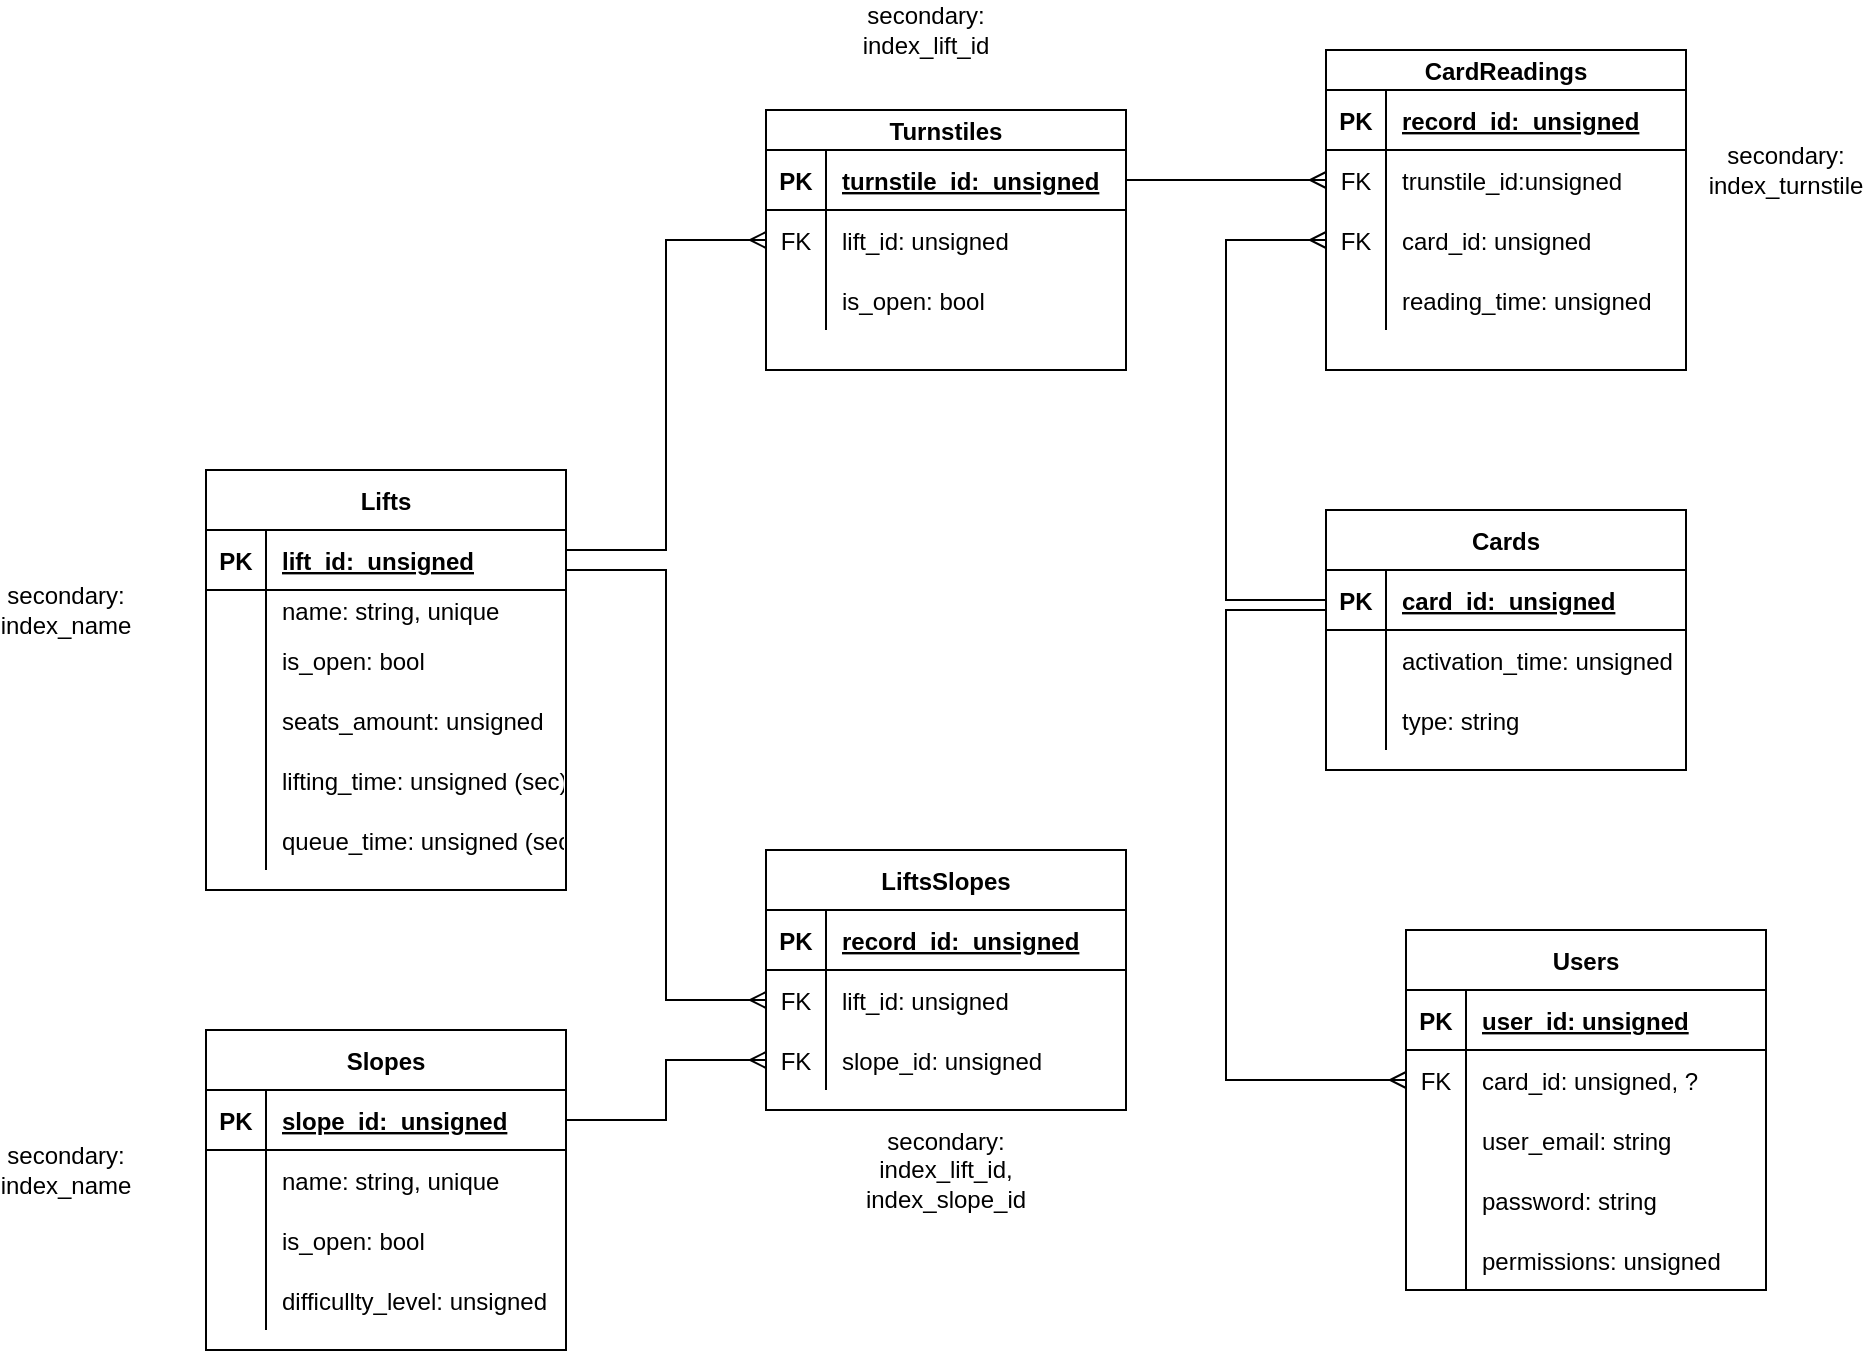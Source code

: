 <mxfile version="13.9.9" type="device"><diagram id="GbAxHkQEyQ_dzxyDIb_W" name="Страница 1"><mxGraphModel dx="1367" dy="2089" grid="1" gridSize="10" guides="1" tooltips="1" connect="1" arrows="1" fold="1" page="1" pageScale="1" pageWidth="827" pageHeight="1169" math="0" shadow="0"><root><mxCell id="0"/><mxCell id="1" parent="0"/><mxCell id="ZAmc_CO9GYqVAS0Sx-hQ-17" value="Cards" style="shape=table;startSize=30;container=1;collapsible=1;childLayout=tableLayout;fixedRows=1;rowLines=0;fontStyle=1;align=center;resizeLast=1;" parent="1" vertex="1"><mxGeometry x="420" y="110" width="180" height="130" as="geometry"/></mxCell><mxCell id="ZAmc_CO9GYqVAS0Sx-hQ-18" value="" style="shape=partialRectangle;collapsible=0;dropTarget=0;pointerEvents=0;fillColor=none;top=0;left=0;bottom=1;right=0;points=[[0,0.5],[1,0.5]];portConstraint=eastwest;" parent="ZAmc_CO9GYqVAS0Sx-hQ-17" vertex="1"><mxGeometry y="30" width="180" height="30" as="geometry"/></mxCell><mxCell id="ZAmc_CO9GYqVAS0Sx-hQ-19" value="PK" style="shape=partialRectangle;connectable=0;fillColor=none;top=0;left=0;bottom=0;right=0;fontStyle=1;overflow=hidden;" parent="ZAmc_CO9GYqVAS0Sx-hQ-18" vertex="1"><mxGeometry width="30" height="30" as="geometry"/></mxCell><mxCell id="ZAmc_CO9GYqVAS0Sx-hQ-20" value="card_id:  unsigned" style="shape=partialRectangle;connectable=0;fillColor=none;top=0;left=0;bottom=0;right=0;align=left;spacingLeft=6;fontStyle=5;overflow=hidden;" parent="ZAmc_CO9GYqVAS0Sx-hQ-18" vertex="1"><mxGeometry x="30" width="150" height="30" as="geometry"/></mxCell><mxCell id="ZAmc_CO9GYqVAS0Sx-hQ-21" value="" style="shape=partialRectangle;collapsible=0;dropTarget=0;pointerEvents=0;fillColor=none;top=0;left=0;bottom=0;right=0;points=[[0,0.5],[1,0.5]];portConstraint=eastwest;" parent="ZAmc_CO9GYqVAS0Sx-hQ-17" vertex="1"><mxGeometry y="60" width="180" height="30" as="geometry"/></mxCell><mxCell id="ZAmc_CO9GYqVAS0Sx-hQ-22" value="" style="shape=partialRectangle;connectable=0;fillColor=none;top=0;left=0;bottom=0;right=0;editable=1;overflow=hidden;" parent="ZAmc_CO9GYqVAS0Sx-hQ-21" vertex="1"><mxGeometry width="30" height="30" as="geometry"/></mxCell><mxCell id="ZAmc_CO9GYqVAS0Sx-hQ-23" value="activation_time: unsigned" style="shape=partialRectangle;connectable=0;fillColor=none;top=0;left=0;bottom=0;right=0;align=left;spacingLeft=6;overflow=hidden;" parent="ZAmc_CO9GYqVAS0Sx-hQ-21" vertex="1"><mxGeometry x="30" width="150" height="30" as="geometry"/></mxCell><mxCell id="ZAmc_CO9GYqVAS0Sx-hQ-24" value="" style="shape=partialRectangle;collapsible=0;dropTarget=0;pointerEvents=0;fillColor=none;top=0;left=0;bottom=0;right=0;points=[[0,0.5],[1,0.5]];portConstraint=eastwest;" parent="ZAmc_CO9GYqVAS0Sx-hQ-17" vertex="1"><mxGeometry y="90" width="180" height="30" as="geometry"/></mxCell><mxCell id="ZAmc_CO9GYqVAS0Sx-hQ-25" value="" style="shape=partialRectangle;connectable=0;fillColor=none;top=0;left=0;bottom=0;right=0;editable=1;overflow=hidden;" parent="ZAmc_CO9GYqVAS0Sx-hQ-24" vertex="1"><mxGeometry width="30" height="30" as="geometry"/></mxCell><mxCell id="ZAmc_CO9GYqVAS0Sx-hQ-26" value="type: string" style="shape=partialRectangle;connectable=0;fillColor=none;top=0;left=0;bottom=0;right=0;align=left;spacingLeft=6;overflow=hidden;" parent="ZAmc_CO9GYqVAS0Sx-hQ-24" vertex="1"><mxGeometry x="30" width="150" height="30" as="geometry"/></mxCell><mxCell id="ZAmc_CO9GYqVAS0Sx-hQ-27" value="Slopes" style="shape=table;startSize=30;container=1;collapsible=1;childLayout=tableLayout;fixedRows=1;rowLines=0;fontStyle=1;align=center;resizeLast=1;" parent="1" vertex="1"><mxGeometry x="-140" y="370" width="180" height="160" as="geometry"/></mxCell><mxCell id="ZAmc_CO9GYqVAS0Sx-hQ-28" value="" style="shape=partialRectangle;collapsible=0;dropTarget=0;pointerEvents=0;fillColor=none;top=0;left=0;bottom=1;right=0;points=[[0,0.5],[1,0.5]];portConstraint=eastwest;" parent="ZAmc_CO9GYqVAS0Sx-hQ-27" vertex="1"><mxGeometry y="30" width="180" height="30" as="geometry"/></mxCell><mxCell id="ZAmc_CO9GYqVAS0Sx-hQ-29" value="PK" style="shape=partialRectangle;connectable=0;fillColor=none;top=0;left=0;bottom=0;right=0;fontStyle=1;overflow=hidden;" parent="ZAmc_CO9GYqVAS0Sx-hQ-28" vertex="1"><mxGeometry width="30" height="30" as="geometry"/></mxCell><mxCell id="ZAmc_CO9GYqVAS0Sx-hQ-30" value="slope_id:  unsigned" style="shape=partialRectangle;connectable=0;fillColor=none;top=0;left=0;bottom=0;right=0;align=left;spacingLeft=6;fontStyle=5;overflow=hidden;" parent="ZAmc_CO9GYqVAS0Sx-hQ-28" vertex="1"><mxGeometry x="30" width="150" height="30" as="geometry"/></mxCell><mxCell id="ZAmc_CO9GYqVAS0Sx-hQ-31" value="" style="shape=partialRectangle;collapsible=0;dropTarget=0;pointerEvents=0;fillColor=none;top=0;left=0;bottom=0;right=0;points=[[0,0.5],[1,0.5]];portConstraint=eastwest;" parent="ZAmc_CO9GYqVAS0Sx-hQ-27" vertex="1"><mxGeometry y="60" width="180" height="30" as="geometry"/></mxCell><mxCell id="ZAmc_CO9GYqVAS0Sx-hQ-32" value="" style="shape=partialRectangle;connectable=0;fillColor=none;top=0;left=0;bottom=0;right=0;editable=1;overflow=hidden;" parent="ZAmc_CO9GYqVAS0Sx-hQ-31" vertex="1"><mxGeometry width="30" height="30" as="geometry"/></mxCell><mxCell id="ZAmc_CO9GYqVAS0Sx-hQ-33" value="name: string, unique" style="shape=partialRectangle;connectable=0;fillColor=none;top=0;left=0;bottom=0;right=0;align=left;spacingLeft=6;overflow=hidden;" parent="ZAmc_CO9GYqVAS0Sx-hQ-31" vertex="1"><mxGeometry x="30" width="150" height="30" as="geometry"/></mxCell><mxCell id="ZAmc_CO9GYqVAS0Sx-hQ-34" value="" style="shape=partialRectangle;collapsible=0;dropTarget=0;pointerEvents=0;fillColor=none;top=0;left=0;bottom=0;right=0;points=[[0,0.5],[1,0.5]];portConstraint=eastwest;" parent="ZAmc_CO9GYqVAS0Sx-hQ-27" vertex="1"><mxGeometry y="90" width="180" height="30" as="geometry"/></mxCell><mxCell id="ZAmc_CO9GYqVAS0Sx-hQ-35" value="" style="shape=partialRectangle;connectable=0;fillColor=none;top=0;left=0;bottom=0;right=0;editable=1;overflow=hidden;" parent="ZAmc_CO9GYqVAS0Sx-hQ-34" vertex="1"><mxGeometry width="30" height="30" as="geometry"/></mxCell><mxCell id="ZAmc_CO9GYqVAS0Sx-hQ-36" value="is_open: bool" style="shape=partialRectangle;connectable=0;fillColor=none;top=0;left=0;bottom=0;right=0;align=left;spacingLeft=6;overflow=hidden;" parent="ZAmc_CO9GYqVAS0Sx-hQ-34" vertex="1"><mxGeometry x="30" width="150" height="30" as="geometry"/></mxCell><mxCell id="ZAmc_CO9GYqVAS0Sx-hQ-37" value="" style="shape=partialRectangle;collapsible=0;dropTarget=0;pointerEvents=0;fillColor=none;top=0;left=0;bottom=0;right=0;points=[[0,0.5],[1,0.5]];portConstraint=eastwest;" parent="ZAmc_CO9GYqVAS0Sx-hQ-27" vertex="1"><mxGeometry y="120" width="180" height="30" as="geometry"/></mxCell><mxCell id="ZAmc_CO9GYqVAS0Sx-hQ-38" value="" style="shape=partialRectangle;connectable=0;fillColor=none;top=0;left=0;bottom=0;right=0;editable=1;overflow=hidden;" parent="ZAmc_CO9GYqVAS0Sx-hQ-37" vertex="1"><mxGeometry width="30" height="30" as="geometry"/></mxCell><mxCell id="ZAmc_CO9GYqVAS0Sx-hQ-39" value="difficullty_level: unsigned" style="shape=partialRectangle;connectable=0;fillColor=none;top=0;left=0;bottom=0;right=0;align=left;spacingLeft=6;overflow=hidden;" parent="ZAmc_CO9GYqVAS0Sx-hQ-37" vertex="1"><mxGeometry x="30" width="150" height="30" as="geometry"/></mxCell><mxCell id="ZAmc_CO9GYqVAS0Sx-hQ-40" value="Lifts" style="shape=table;startSize=30;container=1;collapsible=1;childLayout=tableLayout;fixedRows=1;rowLines=0;fontStyle=1;align=center;resizeLast=1;" parent="1" vertex="1"><mxGeometry x="-140" y="90" width="180" height="210" as="geometry"/></mxCell><mxCell id="ZAmc_CO9GYqVAS0Sx-hQ-41" value="" style="shape=partialRectangle;collapsible=0;dropTarget=0;pointerEvents=0;fillColor=none;top=0;left=0;bottom=1;right=0;points=[[0,0.5],[1,0.5]];portConstraint=eastwest;" parent="ZAmc_CO9GYqVAS0Sx-hQ-40" vertex="1"><mxGeometry y="30" width="180" height="30" as="geometry"/></mxCell><mxCell id="ZAmc_CO9GYqVAS0Sx-hQ-42" value="PK" style="shape=partialRectangle;connectable=0;fillColor=none;top=0;left=0;bottom=0;right=0;fontStyle=1;overflow=hidden;" parent="ZAmc_CO9GYqVAS0Sx-hQ-41" vertex="1"><mxGeometry width="30" height="30" as="geometry"/></mxCell><mxCell id="ZAmc_CO9GYqVAS0Sx-hQ-43" value="lift_id:  unsigned" style="shape=partialRectangle;connectable=0;fillColor=none;top=0;left=0;bottom=0;right=0;align=left;spacingLeft=6;fontStyle=5;overflow=hidden;" parent="ZAmc_CO9GYqVAS0Sx-hQ-41" vertex="1"><mxGeometry x="30" width="150" height="30" as="geometry"/></mxCell><mxCell id="ZAmc_CO9GYqVAS0Sx-hQ-44" value="" style="shape=partialRectangle;collapsible=0;dropTarget=0;pointerEvents=0;fillColor=none;top=0;left=0;bottom=0;right=0;points=[[0,0.5],[1,0.5]];portConstraint=eastwest;" parent="ZAmc_CO9GYqVAS0Sx-hQ-40" vertex="1"><mxGeometry y="60" width="180" height="20" as="geometry"/></mxCell><mxCell id="ZAmc_CO9GYqVAS0Sx-hQ-45" value="" style="shape=partialRectangle;connectable=0;fillColor=none;top=0;left=0;bottom=0;right=0;editable=1;overflow=hidden;" parent="ZAmc_CO9GYqVAS0Sx-hQ-44" vertex="1"><mxGeometry width="30" height="20" as="geometry"/></mxCell><mxCell id="ZAmc_CO9GYqVAS0Sx-hQ-46" value="name: string, unique" style="shape=partialRectangle;connectable=0;fillColor=none;top=0;left=0;bottom=0;right=0;align=left;spacingLeft=6;overflow=hidden;" parent="ZAmc_CO9GYqVAS0Sx-hQ-44" vertex="1"><mxGeometry x="30" width="150" height="20" as="geometry"/></mxCell><mxCell id="ZAmc_CO9GYqVAS0Sx-hQ-47" value="" style="shape=partialRectangle;collapsible=0;dropTarget=0;pointerEvents=0;fillColor=none;top=0;left=0;bottom=0;right=0;points=[[0,0.5],[1,0.5]];portConstraint=eastwest;" parent="ZAmc_CO9GYqVAS0Sx-hQ-40" vertex="1"><mxGeometry y="80" width="180" height="30" as="geometry"/></mxCell><mxCell id="ZAmc_CO9GYqVAS0Sx-hQ-48" value="" style="shape=partialRectangle;connectable=0;fillColor=none;top=0;left=0;bottom=0;right=0;editable=1;overflow=hidden;" parent="ZAmc_CO9GYqVAS0Sx-hQ-47" vertex="1"><mxGeometry width="30" height="30" as="geometry"/></mxCell><mxCell id="ZAmc_CO9GYqVAS0Sx-hQ-49" value="is_open: bool" style="shape=partialRectangle;connectable=0;fillColor=none;top=0;left=0;bottom=0;right=0;align=left;spacingLeft=6;overflow=hidden;" parent="ZAmc_CO9GYqVAS0Sx-hQ-47" vertex="1"><mxGeometry x="30" width="150" height="30" as="geometry"/></mxCell><mxCell id="ZAmc_CO9GYqVAS0Sx-hQ-50" value="" style="shape=partialRectangle;collapsible=0;dropTarget=0;pointerEvents=0;fillColor=none;top=0;left=0;bottom=0;right=0;points=[[0,0.5],[1,0.5]];portConstraint=eastwest;" parent="ZAmc_CO9GYqVAS0Sx-hQ-40" vertex="1"><mxGeometry y="110" width="180" height="30" as="geometry"/></mxCell><mxCell id="ZAmc_CO9GYqVAS0Sx-hQ-51" value="" style="shape=partialRectangle;connectable=0;fillColor=none;top=0;left=0;bottom=0;right=0;editable=1;overflow=hidden;" parent="ZAmc_CO9GYqVAS0Sx-hQ-50" vertex="1"><mxGeometry width="30" height="30" as="geometry"/></mxCell><mxCell id="ZAmc_CO9GYqVAS0Sx-hQ-52" value="seats_amount: unsigned" style="shape=partialRectangle;connectable=0;fillColor=none;top=0;left=0;bottom=0;right=0;align=left;spacingLeft=6;overflow=hidden;" parent="ZAmc_CO9GYqVAS0Sx-hQ-50" vertex="1"><mxGeometry x="30" width="150" height="30" as="geometry"/></mxCell><mxCell id="ZAmc_CO9GYqVAS0Sx-hQ-53" value="" style="shape=partialRectangle;collapsible=0;dropTarget=0;pointerEvents=0;fillColor=none;top=0;left=0;bottom=0;right=0;points=[[0,0.5],[1,0.5]];portConstraint=eastwest;" parent="ZAmc_CO9GYqVAS0Sx-hQ-40" vertex="1"><mxGeometry y="140" width="180" height="30" as="geometry"/></mxCell><mxCell id="ZAmc_CO9GYqVAS0Sx-hQ-54" value="" style="shape=partialRectangle;connectable=0;fillColor=none;top=0;left=0;bottom=0;right=0;editable=1;overflow=hidden;" parent="ZAmc_CO9GYqVAS0Sx-hQ-53" vertex="1"><mxGeometry width="30" height="30" as="geometry"/></mxCell><mxCell id="ZAmc_CO9GYqVAS0Sx-hQ-55" value="lifting_time: unsigned (sec)" style="shape=partialRectangle;connectable=0;fillColor=none;top=0;left=0;bottom=0;right=0;align=left;spacingLeft=6;overflow=hidden;" parent="ZAmc_CO9GYqVAS0Sx-hQ-53" vertex="1"><mxGeometry x="30" width="150" height="30" as="geometry"/></mxCell><mxCell id="ZAmc_CO9GYqVAS0Sx-hQ-56" value="" style="shape=partialRectangle;collapsible=0;dropTarget=0;pointerEvents=0;fillColor=none;top=0;left=0;bottom=0;right=0;points=[[0,0.5],[1,0.5]];portConstraint=eastwest;" parent="ZAmc_CO9GYqVAS0Sx-hQ-40" vertex="1"><mxGeometry y="170" width="180" height="30" as="geometry"/></mxCell><mxCell id="ZAmc_CO9GYqVAS0Sx-hQ-57" value="" style="shape=partialRectangle;connectable=0;fillColor=none;top=0;left=0;bottom=0;right=0;editable=1;overflow=hidden;" parent="ZAmc_CO9GYqVAS0Sx-hQ-56" vertex="1"><mxGeometry width="30" height="30" as="geometry"/></mxCell><mxCell id="ZAmc_CO9GYqVAS0Sx-hQ-58" value="queue_time: unsigned (sec)" style="shape=partialRectangle;connectable=0;fillColor=none;top=0;left=0;bottom=0;right=0;align=left;spacingLeft=6;overflow=hidden;" parent="ZAmc_CO9GYqVAS0Sx-hQ-56" vertex="1"><mxGeometry x="30" width="150" height="30" as="geometry"/></mxCell><mxCell id="ZAmc_CO9GYqVAS0Sx-hQ-59" value="LiftsSlopes" style="shape=table;startSize=30;container=1;collapsible=1;childLayout=tableLayout;fixedRows=1;rowLines=0;fontStyle=1;align=center;resizeLast=1;" parent="1" vertex="1"><mxGeometry x="140" y="280" width="180" height="130" as="geometry"/></mxCell><mxCell id="ZAmc_CO9GYqVAS0Sx-hQ-60" value="" style="shape=partialRectangle;collapsible=0;dropTarget=0;pointerEvents=0;fillColor=none;top=0;left=0;bottom=1;right=0;points=[[0,0.5],[1,0.5]];portConstraint=eastwest;" parent="ZAmc_CO9GYqVAS0Sx-hQ-59" vertex="1"><mxGeometry y="30" width="180" height="30" as="geometry"/></mxCell><mxCell id="ZAmc_CO9GYqVAS0Sx-hQ-61" value="PK" style="shape=partialRectangle;connectable=0;fillColor=none;top=0;left=0;bottom=0;right=0;fontStyle=1;overflow=hidden;" parent="ZAmc_CO9GYqVAS0Sx-hQ-60" vertex="1"><mxGeometry width="30" height="30" as="geometry"/></mxCell><mxCell id="ZAmc_CO9GYqVAS0Sx-hQ-62" value="record_id:  unsigned" style="shape=partialRectangle;connectable=0;fillColor=none;top=0;left=0;bottom=0;right=0;align=left;spacingLeft=6;fontStyle=5;overflow=hidden;" parent="ZAmc_CO9GYqVAS0Sx-hQ-60" vertex="1"><mxGeometry x="30" width="150" height="30" as="geometry"/></mxCell><mxCell id="ZAmc_CO9GYqVAS0Sx-hQ-63" value="" style="shape=partialRectangle;collapsible=0;dropTarget=0;pointerEvents=0;fillColor=none;top=0;left=0;bottom=0;right=0;points=[[0,0.5],[1,0.5]];portConstraint=eastwest;" parent="ZAmc_CO9GYqVAS0Sx-hQ-59" vertex="1"><mxGeometry y="60" width="180" height="30" as="geometry"/></mxCell><mxCell id="ZAmc_CO9GYqVAS0Sx-hQ-64" value="FK" style="shape=partialRectangle;connectable=0;fillColor=none;top=0;left=0;bottom=0;right=0;editable=1;overflow=hidden;" parent="ZAmc_CO9GYqVAS0Sx-hQ-63" vertex="1"><mxGeometry width="30" height="30" as="geometry"/></mxCell><mxCell id="ZAmc_CO9GYqVAS0Sx-hQ-65" value="lift_id: unsigned" style="shape=partialRectangle;connectable=0;fillColor=none;top=0;left=0;bottom=0;right=0;align=left;spacingLeft=6;overflow=hidden;" parent="ZAmc_CO9GYqVAS0Sx-hQ-63" vertex="1"><mxGeometry x="30" width="150" height="30" as="geometry"/></mxCell><mxCell id="ZAmc_CO9GYqVAS0Sx-hQ-66" value="" style="shape=partialRectangle;collapsible=0;dropTarget=0;pointerEvents=0;fillColor=none;top=0;left=0;bottom=0;right=0;points=[[0,0.5],[1,0.5]];portConstraint=eastwest;" parent="ZAmc_CO9GYqVAS0Sx-hQ-59" vertex="1"><mxGeometry y="90" width="180" height="30" as="geometry"/></mxCell><mxCell id="ZAmc_CO9GYqVAS0Sx-hQ-67" value="FK" style="shape=partialRectangle;connectable=0;fillColor=none;top=0;left=0;bottom=0;right=0;editable=1;overflow=hidden;" parent="ZAmc_CO9GYqVAS0Sx-hQ-66" vertex="1"><mxGeometry width="30" height="30" as="geometry"/></mxCell><mxCell id="ZAmc_CO9GYqVAS0Sx-hQ-68" value="slope_id: unsigned" style="shape=partialRectangle;connectable=0;fillColor=none;top=0;left=0;bottom=0;right=0;align=left;spacingLeft=6;overflow=hidden;" parent="ZAmc_CO9GYqVAS0Sx-hQ-66" vertex="1"><mxGeometry x="30" width="150" height="30" as="geometry"/></mxCell><mxCell id="ZAmc_CO9GYqVAS0Sx-hQ-69" value="Turnstiles" style="shape=table;startSize=20;container=1;collapsible=1;childLayout=tableLayout;fixedRows=1;rowLines=0;fontStyle=1;align=center;resizeLast=1;" parent="1" vertex="1"><mxGeometry x="140" y="-90" width="180" height="130" as="geometry"/></mxCell><mxCell id="ZAmc_CO9GYqVAS0Sx-hQ-70" value="" style="shape=partialRectangle;collapsible=0;dropTarget=0;pointerEvents=0;fillColor=none;top=0;left=0;bottom=1;right=0;points=[[0,0.5],[1,0.5]];portConstraint=eastwest;" parent="ZAmc_CO9GYqVAS0Sx-hQ-69" vertex="1"><mxGeometry y="20" width="180" height="30" as="geometry"/></mxCell><mxCell id="ZAmc_CO9GYqVAS0Sx-hQ-71" value="PK" style="shape=partialRectangle;connectable=0;fillColor=none;top=0;left=0;bottom=0;right=0;fontStyle=1;overflow=hidden;" parent="ZAmc_CO9GYqVAS0Sx-hQ-70" vertex="1"><mxGeometry width="30" height="30" as="geometry"/></mxCell><mxCell id="ZAmc_CO9GYqVAS0Sx-hQ-72" value="turnstile_id:  unsigned" style="shape=partialRectangle;connectable=0;fillColor=none;top=0;left=0;bottom=0;right=0;align=left;spacingLeft=6;fontStyle=5;overflow=hidden;" parent="ZAmc_CO9GYqVAS0Sx-hQ-70" vertex="1"><mxGeometry x="30" width="150" height="30" as="geometry"/></mxCell><mxCell id="ZAmc_CO9GYqVAS0Sx-hQ-73" value="" style="shape=partialRectangle;collapsible=0;dropTarget=0;pointerEvents=0;fillColor=none;top=0;left=0;bottom=0;right=0;points=[[0,0.5],[1,0.5]];portConstraint=eastwest;" parent="ZAmc_CO9GYqVAS0Sx-hQ-69" vertex="1"><mxGeometry y="50" width="180" height="30" as="geometry"/></mxCell><mxCell id="ZAmc_CO9GYqVAS0Sx-hQ-74" value="FK" style="shape=partialRectangle;connectable=0;fillColor=none;top=0;left=0;bottom=0;right=0;editable=1;overflow=hidden;" parent="ZAmc_CO9GYqVAS0Sx-hQ-73" vertex="1"><mxGeometry width="30" height="30" as="geometry"/></mxCell><mxCell id="ZAmc_CO9GYqVAS0Sx-hQ-75" value="lift_id: unsigned" style="shape=partialRectangle;connectable=0;fillColor=none;top=0;left=0;bottom=0;right=0;align=left;spacingLeft=6;overflow=hidden;" parent="ZAmc_CO9GYqVAS0Sx-hQ-73" vertex="1"><mxGeometry x="30" width="150" height="30" as="geometry"/></mxCell><mxCell id="ZAmc_CO9GYqVAS0Sx-hQ-76" value="" style="shape=partialRectangle;collapsible=0;dropTarget=0;pointerEvents=0;fillColor=none;top=0;left=0;bottom=0;right=0;points=[[0,0.5],[1,0.5]];portConstraint=eastwest;" parent="ZAmc_CO9GYqVAS0Sx-hQ-69" vertex="1"><mxGeometry y="80" width="180" height="30" as="geometry"/></mxCell><mxCell id="ZAmc_CO9GYqVAS0Sx-hQ-77" value="" style="shape=partialRectangle;connectable=0;fillColor=none;top=0;left=0;bottom=0;right=0;editable=1;overflow=hidden;" parent="ZAmc_CO9GYqVAS0Sx-hQ-76" vertex="1"><mxGeometry width="30" height="30" as="geometry"/></mxCell><mxCell id="ZAmc_CO9GYqVAS0Sx-hQ-78" value="is_open: bool" style="shape=partialRectangle;connectable=0;fillColor=none;top=0;left=0;bottom=0;right=0;align=left;spacingLeft=6;overflow=hidden;" parent="ZAmc_CO9GYqVAS0Sx-hQ-76" vertex="1"><mxGeometry x="30" width="150" height="30" as="geometry"/></mxCell><mxCell id="ZAmc_CO9GYqVAS0Sx-hQ-79" value="CardReadings" style="shape=table;startSize=20;container=1;collapsible=1;childLayout=tableLayout;fixedRows=1;rowLines=0;fontStyle=1;align=center;resizeLast=1;" parent="1" vertex="1"><mxGeometry x="420" y="-120" width="180" height="160" as="geometry"/></mxCell><mxCell id="ZAmc_CO9GYqVAS0Sx-hQ-80" value="" style="shape=partialRectangle;collapsible=0;dropTarget=0;pointerEvents=0;fillColor=none;top=0;left=0;bottom=1;right=0;points=[[0,0.5],[1,0.5]];portConstraint=eastwest;" parent="ZAmc_CO9GYqVAS0Sx-hQ-79" vertex="1"><mxGeometry y="20" width="180" height="30" as="geometry"/></mxCell><mxCell id="ZAmc_CO9GYqVAS0Sx-hQ-81" value="PK" style="shape=partialRectangle;connectable=0;fillColor=none;top=0;left=0;bottom=0;right=0;fontStyle=1;overflow=hidden;" parent="ZAmc_CO9GYqVAS0Sx-hQ-80" vertex="1"><mxGeometry width="30" height="30" as="geometry"><mxRectangle width="30" height="30" as="alternateBounds"/></mxGeometry></mxCell><mxCell id="ZAmc_CO9GYqVAS0Sx-hQ-82" value="record_id:  unsigned" style="shape=partialRectangle;connectable=0;fillColor=none;top=0;left=0;bottom=0;right=0;align=left;spacingLeft=6;fontStyle=5;overflow=hidden;" parent="ZAmc_CO9GYqVAS0Sx-hQ-80" vertex="1"><mxGeometry x="30" width="150" height="30" as="geometry"><mxRectangle width="150" height="30" as="alternateBounds"/></mxGeometry></mxCell><mxCell id="ZAmc_CO9GYqVAS0Sx-hQ-83" value="" style="shape=partialRectangle;collapsible=0;dropTarget=0;pointerEvents=0;fillColor=none;top=0;left=0;bottom=0;right=0;points=[[0,0.5],[1,0.5]];portConstraint=eastwest;" parent="ZAmc_CO9GYqVAS0Sx-hQ-79" vertex="1"><mxGeometry y="50" width="180" height="30" as="geometry"/></mxCell><mxCell id="ZAmc_CO9GYqVAS0Sx-hQ-84" value="FK" style="shape=partialRectangle;connectable=0;fillColor=none;top=0;left=0;bottom=0;right=0;editable=1;overflow=hidden;" parent="ZAmc_CO9GYqVAS0Sx-hQ-83" vertex="1"><mxGeometry width="30" height="30" as="geometry"><mxRectangle width="30" height="30" as="alternateBounds"/></mxGeometry></mxCell><mxCell id="ZAmc_CO9GYqVAS0Sx-hQ-85" value="trunstile_id:unsigned" style="shape=partialRectangle;connectable=0;fillColor=none;top=0;left=0;bottom=0;right=0;align=left;spacingLeft=6;overflow=hidden;" parent="ZAmc_CO9GYqVAS0Sx-hQ-83" vertex="1"><mxGeometry x="30" width="150" height="30" as="geometry"><mxRectangle width="150" height="30" as="alternateBounds"/></mxGeometry></mxCell><mxCell id="ZAmc_CO9GYqVAS0Sx-hQ-86" value="" style="shape=partialRectangle;collapsible=0;dropTarget=0;pointerEvents=0;fillColor=none;top=0;left=0;bottom=0;right=0;points=[[0,0.5],[1,0.5]];portConstraint=eastwest;" parent="ZAmc_CO9GYqVAS0Sx-hQ-79" vertex="1"><mxGeometry y="80" width="180" height="30" as="geometry"/></mxCell><mxCell id="ZAmc_CO9GYqVAS0Sx-hQ-87" value="FK" style="shape=partialRectangle;connectable=0;fillColor=none;top=0;left=0;bottom=0;right=0;editable=1;overflow=hidden;" parent="ZAmc_CO9GYqVAS0Sx-hQ-86" vertex="1"><mxGeometry width="30" height="30" as="geometry"><mxRectangle width="30" height="30" as="alternateBounds"/></mxGeometry></mxCell><mxCell id="ZAmc_CO9GYqVAS0Sx-hQ-88" value="card_id: unsigned" style="shape=partialRectangle;connectable=0;fillColor=none;top=0;left=0;bottom=0;right=0;align=left;spacingLeft=6;overflow=hidden;" parent="ZAmc_CO9GYqVAS0Sx-hQ-86" vertex="1"><mxGeometry x="30" width="150" height="30" as="geometry"><mxRectangle width="150" height="30" as="alternateBounds"/></mxGeometry></mxCell><mxCell id="ZAmc_CO9GYqVAS0Sx-hQ-89" value="" style="shape=partialRectangle;collapsible=0;dropTarget=0;pointerEvents=0;fillColor=none;top=0;left=0;bottom=0;right=0;points=[[0,0.5],[1,0.5]];portConstraint=eastwest;" parent="ZAmc_CO9GYqVAS0Sx-hQ-79" vertex="1"><mxGeometry y="110" width="180" height="30" as="geometry"/></mxCell><mxCell id="ZAmc_CO9GYqVAS0Sx-hQ-90" value="" style="shape=partialRectangle;connectable=0;fillColor=none;top=0;left=0;bottom=0;right=0;editable=1;overflow=hidden;" parent="ZAmc_CO9GYqVAS0Sx-hQ-89" vertex="1"><mxGeometry width="30" height="30" as="geometry"><mxRectangle width="30" height="30" as="alternateBounds"/></mxGeometry></mxCell><mxCell id="ZAmc_CO9GYqVAS0Sx-hQ-91" value="reading_time: unsigned" style="shape=partialRectangle;connectable=0;fillColor=none;top=0;left=0;bottom=0;right=0;align=left;spacingLeft=6;overflow=hidden;" parent="ZAmc_CO9GYqVAS0Sx-hQ-89" vertex="1"><mxGeometry x="30" width="150" height="30" as="geometry"><mxRectangle width="150" height="30" as="alternateBounds"/></mxGeometry></mxCell><mxCell id="ZAmc_CO9GYqVAS0Sx-hQ-92" value="" style="fontSize=12;html=1;endArrow=ERmany;entryX=0;entryY=0.5;entryDx=0;entryDy=0;edgeStyle=orthogonalEdgeStyle;rounded=0;exitX=1;exitY=0.5;exitDx=0;exitDy=0;" parent="1" source="ZAmc_CO9GYqVAS0Sx-hQ-41" target="ZAmc_CO9GYqVAS0Sx-hQ-63" edge="1"><mxGeometry width="100" height="100" relative="1" as="geometry"><mxPoint x="70" y="110" as="sourcePoint"/><mxPoint x="250" y="390" as="targetPoint"/><Array as="points"><mxPoint x="40" y="140"/><mxPoint x="90" y="140"/><mxPoint x="90" y="355"/></Array></mxGeometry></mxCell><mxCell id="ZAmc_CO9GYqVAS0Sx-hQ-93" value="" style="fontSize=12;html=1;endArrow=ERmany;entryX=0;entryY=0.5;entryDx=0;entryDy=0;edgeStyle=orthogonalEdgeStyle;rounded=0;exitX=1;exitY=0.5;exitDx=0;exitDy=0;" parent="1" source="ZAmc_CO9GYqVAS0Sx-hQ-28" target="ZAmc_CO9GYqVAS0Sx-hQ-66" edge="1"><mxGeometry width="100" height="100" relative="1" as="geometry"><mxPoint x="130" y="460" as="sourcePoint"/><mxPoint x="50.0" y="145" as="targetPoint"/></mxGeometry></mxCell><mxCell id="ZAmc_CO9GYqVAS0Sx-hQ-94" value="" style="fontSize=12;html=1;endArrow=ERmany;entryX=0;entryY=0.5;entryDx=0;entryDy=0;edgeStyle=orthogonalEdgeStyle;rounded=0;" parent="1" target="ZAmc_CO9GYqVAS0Sx-hQ-73" edge="1"><mxGeometry width="100" height="100" relative="1" as="geometry"><mxPoint x="40" y="130" as="sourcePoint"/><mxPoint x="150.0" y="365" as="targetPoint"/><Array as="points"><mxPoint x="90" y="130"/><mxPoint x="90" y="-25"/></Array></mxGeometry></mxCell><mxCell id="ZAmc_CO9GYqVAS0Sx-hQ-95" value="" style="fontSize=12;html=1;endArrow=ERmany;entryX=0;entryY=0.5;entryDx=0;entryDy=0;edgeStyle=orthogonalEdgeStyle;rounded=0;exitX=1;exitY=0.5;exitDx=0;exitDy=0;" parent="1" source="ZAmc_CO9GYqVAS0Sx-hQ-70" target="ZAmc_CO9GYqVAS0Sx-hQ-83" edge="1"><mxGeometry width="100" height="100" relative="1" as="geometry"><mxPoint x="50.0" y="140" as="sourcePoint"/><mxPoint x="150.0" y="-15" as="targetPoint"/><Array as="points"><mxPoint x="400" y="-55"/><mxPoint x="400" y="-55"/></Array></mxGeometry></mxCell><mxCell id="ZAmc_CO9GYqVAS0Sx-hQ-96" value="" style="fontSize=12;html=1;endArrow=ERmany;edgeStyle=orthogonalEdgeStyle;rounded=0;exitX=0;exitY=0.5;exitDx=0;exitDy=0;entryX=0;entryY=0.5;entryDx=0;entryDy=0;" parent="1" source="ZAmc_CO9GYqVAS0Sx-hQ-18" target="ZAmc_CO9GYqVAS0Sx-hQ-86" edge="1"><mxGeometry width="100" height="100" relative="1" as="geometry"><mxPoint x="330.0" y="-45" as="sourcePoint"/><mxPoint x="370" y="40" as="targetPoint"/><Array as="points"><mxPoint x="370" y="155"/><mxPoint x="370" y="-25"/></Array></mxGeometry></mxCell><mxCell id="ZAmc_CO9GYqVAS0Sx-hQ-97" value="" style="fontSize=12;html=1;endArrow=ERmany;edgeStyle=orthogonalEdgeStyle;rounded=0;entryX=0;entryY=0.5;entryDx=0;entryDy=0;" parent="1" target="OEzzhiYYceXeYNATKeic-5" edge="1"><mxGeometry width="100" height="100" relative="1" as="geometry"><mxPoint x="420" y="150" as="sourcePoint"/><mxPoint x="460" y="425" as="targetPoint"/><Array as="points"><mxPoint x="420" y="160"/><mxPoint x="370" y="160"/><mxPoint x="370" y="395"/></Array></mxGeometry></mxCell><mxCell id="ZAmc_CO9GYqVAS0Sx-hQ-98" value="secondary:&lt;br&gt;index_name" style="text;html=1;strokeColor=none;fillColor=none;align=center;verticalAlign=middle;whiteSpace=wrap;rounded=0;" parent="1" vertex="1"><mxGeometry x="-230" y="150" width="40" height="20" as="geometry"/></mxCell><mxCell id="ZAmc_CO9GYqVAS0Sx-hQ-99" value="secondary:&lt;br&gt;index_name" style="text;html=1;strokeColor=none;fillColor=none;align=center;verticalAlign=middle;whiteSpace=wrap;rounded=0;" parent="1" vertex="1"><mxGeometry x="-230" y="430" width="40" height="20" as="geometry"/></mxCell><mxCell id="ZAmc_CO9GYqVAS0Sx-hQ-102" value="secondary:&lt;br&gt;index_lift_id" style="text;html=1;strokeColor=none;fillColor=none;align=center;verticalAlign=middle;whiteSpace=wrap;rounded=0;" parent="1" vertex="1"><mxGeometry x="200" y="-140" width="40" height="20" as="geometry"/></mxCell><mxCell id="ZAmc_CO9GYqVAS0Sx-hQ-103" value="secondary:&lt;br&gt;index_lift_id,&lt;br&gt;index_slope_id" style="text;html=1;strokeColor=none;fillColor=none;align=center;verticalAlign=middle;whiteSpace=wrap;rounded=0;" parent="1" vertex="1"><mxGeometry x="210" y="430" width="40" height="20" as="geometry"/></mxCell><mxCell id="ZAmc_CO9GYqVAS0Sx-hQ-104" value="secondary:&lt;br&gt;index_turnstile" style="text;html=1;strokeColor=none;fillColor=none;align=center;verticalAlign=middle;whiteSpace=wrap;rounded=0;" parent="1" vertex="1"><mxGeometry x="650" y="-70" height="20" as="geometry"/></mxCell><mxCell id="OEzzhiYYceXeYNATKeic-1" value="Users" style="shape=table;startSize=30;container=1;collapsible=1;childLayout=tableLayout;fixedRows=1;rowLines=0;fontStyle=1;align=center;resizeLast=1;" parent="1" vertex="1"><mxGeometry x="460" y="320" width="180" height="180" as="geometry"/></mxCell><mxCell id="OEzzhiYYceXeYNATKeic-2" value="" style="shape=partialRectangle;collapsible=0;dropTarget=0;pointerEvents=0;fillColor=none;top=0;left=0;bottom=1;right=0;points=[[0,0.5],[1,0.5]];portConstraint=eastwest;" parent="OEzzhiYYceXeYNATKeic-1" vertex="1"><mxGeometry y="30" width="180" height="30" as="geometry"/></mxCell><mxCell id="OEzzhiYYceXeYNATKeic-3" value="PK" style="shape=partialRectangle;connectable=0;fillColor=none;top=0;left=0;bottom=0;right=0;fontStyle=1;overflow=hidden;" parent="OEzzhiYYceXeYNATKeic-2" vertex="1"><mxGeometry width="30" height="30" as="geometry"><mxRectangle width="30" height="30" as="alternateBounds"/></mxGeometry></mxCell><mxCell id="OEzzhiYYceXeYNATKeic-4" value="user_id: unsigned" style="shape=partialRectangle;connectable=0;fillColor=none;top=0;left=0;bottom=0;right=0;align=left;spacingLeft=6;fontStyle=5;overflow=hidden;" parent="OEzzhiYYceXeYNATKeic-2" vertex="1"><mxGeometry x="30" width="150" height="30" as="geometry"><mxRectangle width="150" height="30" as="alternateBounds"/></mxGeometry></mxCell><mxCell id="OEzzhiYYceXeYNATKeic-5" value="" style="shape=partialRectangle;collapsible=0;dropTarget=0;pointerEvents=0;fillColor=none;top=0;left=0;bottom=0;right=0;points=[[0,0.5],[1,0.5]];portConstraint=eastwest;" parent="OEzzhiYYceXeYNATKeic-1" vertex="1"><mxGeometry y="60" width="180" height="30" as="geometry"/></mxCell><mxCell id="OEzzhiYYceXeYNATKeic-6" value="FK" style="shape=partialRectangle;connectable=0;fillColor=none;top=0;left=0;bottom=0;right=0;editable=1;overflow=hidden;" parent="OEzzhiYYceXeYNATKeic-5" vertex="1"><mxGeometry width="30" height="30" as="geometry"><mxRectangle width="30" height="30" as="alternateBounds"/></mxGeometry></mxCell><mxCell id="OEzzhiYYceXeYNATKeic-7" value="card_id: unsigned, ?" style="shape=partialRectangle;connectable=0;fillColor=none;top=0;left=0;bottom=0;right=0;align=left;spacingLeft=6;overflow=hidden;" parent="OEzzhiYYceXeYNATKeic-5" vertex="1"><mxGeometry x="30" width="150" height="30" as="geometry"><mxRectangle width="150" height="30" as="alternateBounds"/></mxGeometry></mxCell><mxCell id="OEzzhiYYceXeYNATKeic-8" value="" style="shape=partialRectangle;collapsible=0;dropTarget=0;pointerEvents=0;fillColor=none;top=0;left=0;bottom=0;right=0;points=[[0,0.5],[1,0.5]];portConstraint=eastwest;" parent="OEzzhiYYceXeYNATKeic-1" vertex="1"><mxGeometry y="90" width="180" height="30" as="geometry"/></mxCell><mxCell id="OEzzhiYYceXeYNATKeic-9" value="" style="shape=partialRectangle;connectable=0;fillColor=none;top=0;left=0;bottom=0;right=0;editable=1;overflow=hidden;" parent="OEzzhiYYceXeYNATKeic-8" vertex="1"><mxGeometry width="30" height="30" as="geometry"><mxRectangle width="30" height="30" as="alternateBounds"/></mxGeometry></mxCell><mxCell id="OEzzhiYYceXeYNATKeic-10" value="user_email: string" style="shape=partialRectangle;connectable=0;fillColor=none;top=0;left=0;bottom=0;right=0;align=left;spacingLeft=6;overflow=hidden;" parent="OEzzhiYYceXeYNATKeic-8" vertex="1"><mxGeometry x="30" width="150" height="30" as="geometry"><mxRectangle width="150" height="30" as="alternateBounds"/></mxGeometry></mxCell><mxCell id="OEzzhiYYceXeYNATKeic-11" value="" style="shape=partialRectangle;collapsible=0;dropTarget=0;pointerEvents=0;fillColor=none;top=0;left=0;bottom=0;right=0;points=[[0,0.5],[1,0.5]];portConstraint=eastwest;" parent="OEzzhiYYceXeYNATKeic-1" vertex="1"><mxGeometry y="120" width="180" height="30" as="geometry"/></mxCell><mxCell id="OEzzhiYYceXeYNATKeic-12" value="" style="shape=partialRectangle;connectable=0;fillColor=none;top=0;left=0;bottom=0;right=0;editable=1;overflow=hidden;" parent="OEzzhiYYceXeYNATKeic-11" vertex="1"><mxGeometry width="30" height="30" as="geometry"><mxRectangle width="30" height="30" as="alternateBounds"/></mxGeometry></mxCell><mxCell id="OEzzhiYYceXeYNATKeic-13" value="password: string" style="shape=partialRectangle;connectable=0;fillColor=none;top=0;left=0;bottom=0;right=0;align=left;spacingLeft=6;overflow=hidden;" parent="OEzzhiYYceXeYNATKeic-11" vertex="1"><mxGeometry x="30" width="150" height="30" as="geometry"><mxRectangle width="150" height="30" as="alternateBounds"/></mxGeometry></mxCell><mxCell id="OEzzhiYYceXeYNATKeic-14" value="" style="shape=partialRectangle;collapsible=0;dropTarget=0;pointerEvents=0;fillColor=none;top=0;left=0;bottom=0;right=0;points=[[0,0.5],[1,0.5]];portConstraint=eastwest;" parent="OEzzhiYYceXeYNATKeic-1" vertex="1"><mxGeometry y="150" width="180" height="30" as="geometry"/></mxCell><mxCell id="OEzzhiYYceXeYNATKeic-15" value="" style="shape=partialRectangle;connectable=0;fillColor=none;top=0;left=0;bottom=0;right=0;editable=1;overflow=hidden;" parent="OEzzhiYYceXeYNATKeic-14" vertex="1"><mxGeometry width="30" height="30" as="geometry"><mxRectangle width="30" height="30" as="alternateBounds"/></mxGeometry></mxCell><mxCell id="OEzzhiYYceXeYNATKeic-16" value="permissions: unsigned" style="shape=partialRectangle;connectable=0;fillColor=none;top=0;left=0;bottom=0;right=0;align=left;spacingLeft=6;overflow=hidden;" parent="OEzzhiYYceXeYNATKeic-14" vertex="1"><mxGeometry x="30" width="150" height="30" as="geometry"><mxRectangle width="150" height="30" as="alternateBounds"/></mxGeometry></mxCell></root></mxGraphModel></diagram></mxfile>